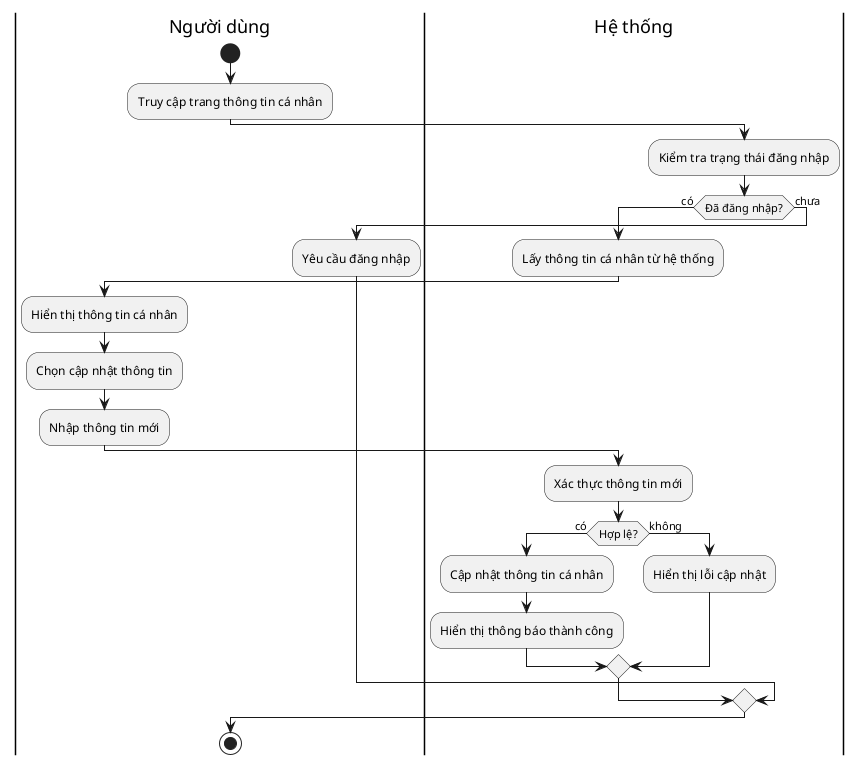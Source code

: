 @startuml
|Người dùng|
start
:Truy cập trang thông tin cá nhân;

|Hệ thống|
:Kiểm tra trạng thái đăng nhập;
if (Đã đăng nhập?) then (có)
  :Lấy thông tin cá nhân từ hệ thống;
  |Người dùng|
  :Hiển thị thông tin cá nhân;
  :Chọn cập nhật thông tin;
  :Nhập thông tin mới;
  |Hệ thống|
  :Xác thực thông tin mới;
  if (Hợp lệ?) then (có)
    :Cập nhật thông tin cá nhân;
    :Hiển thị thông báo thành công;
  else (không)
    :Hiển thị lỗi cập nhật;
  endif
else (chưa)
  |Người dùng|
  :Yêu cầu đăng nhập;
endif

stop
@enduml